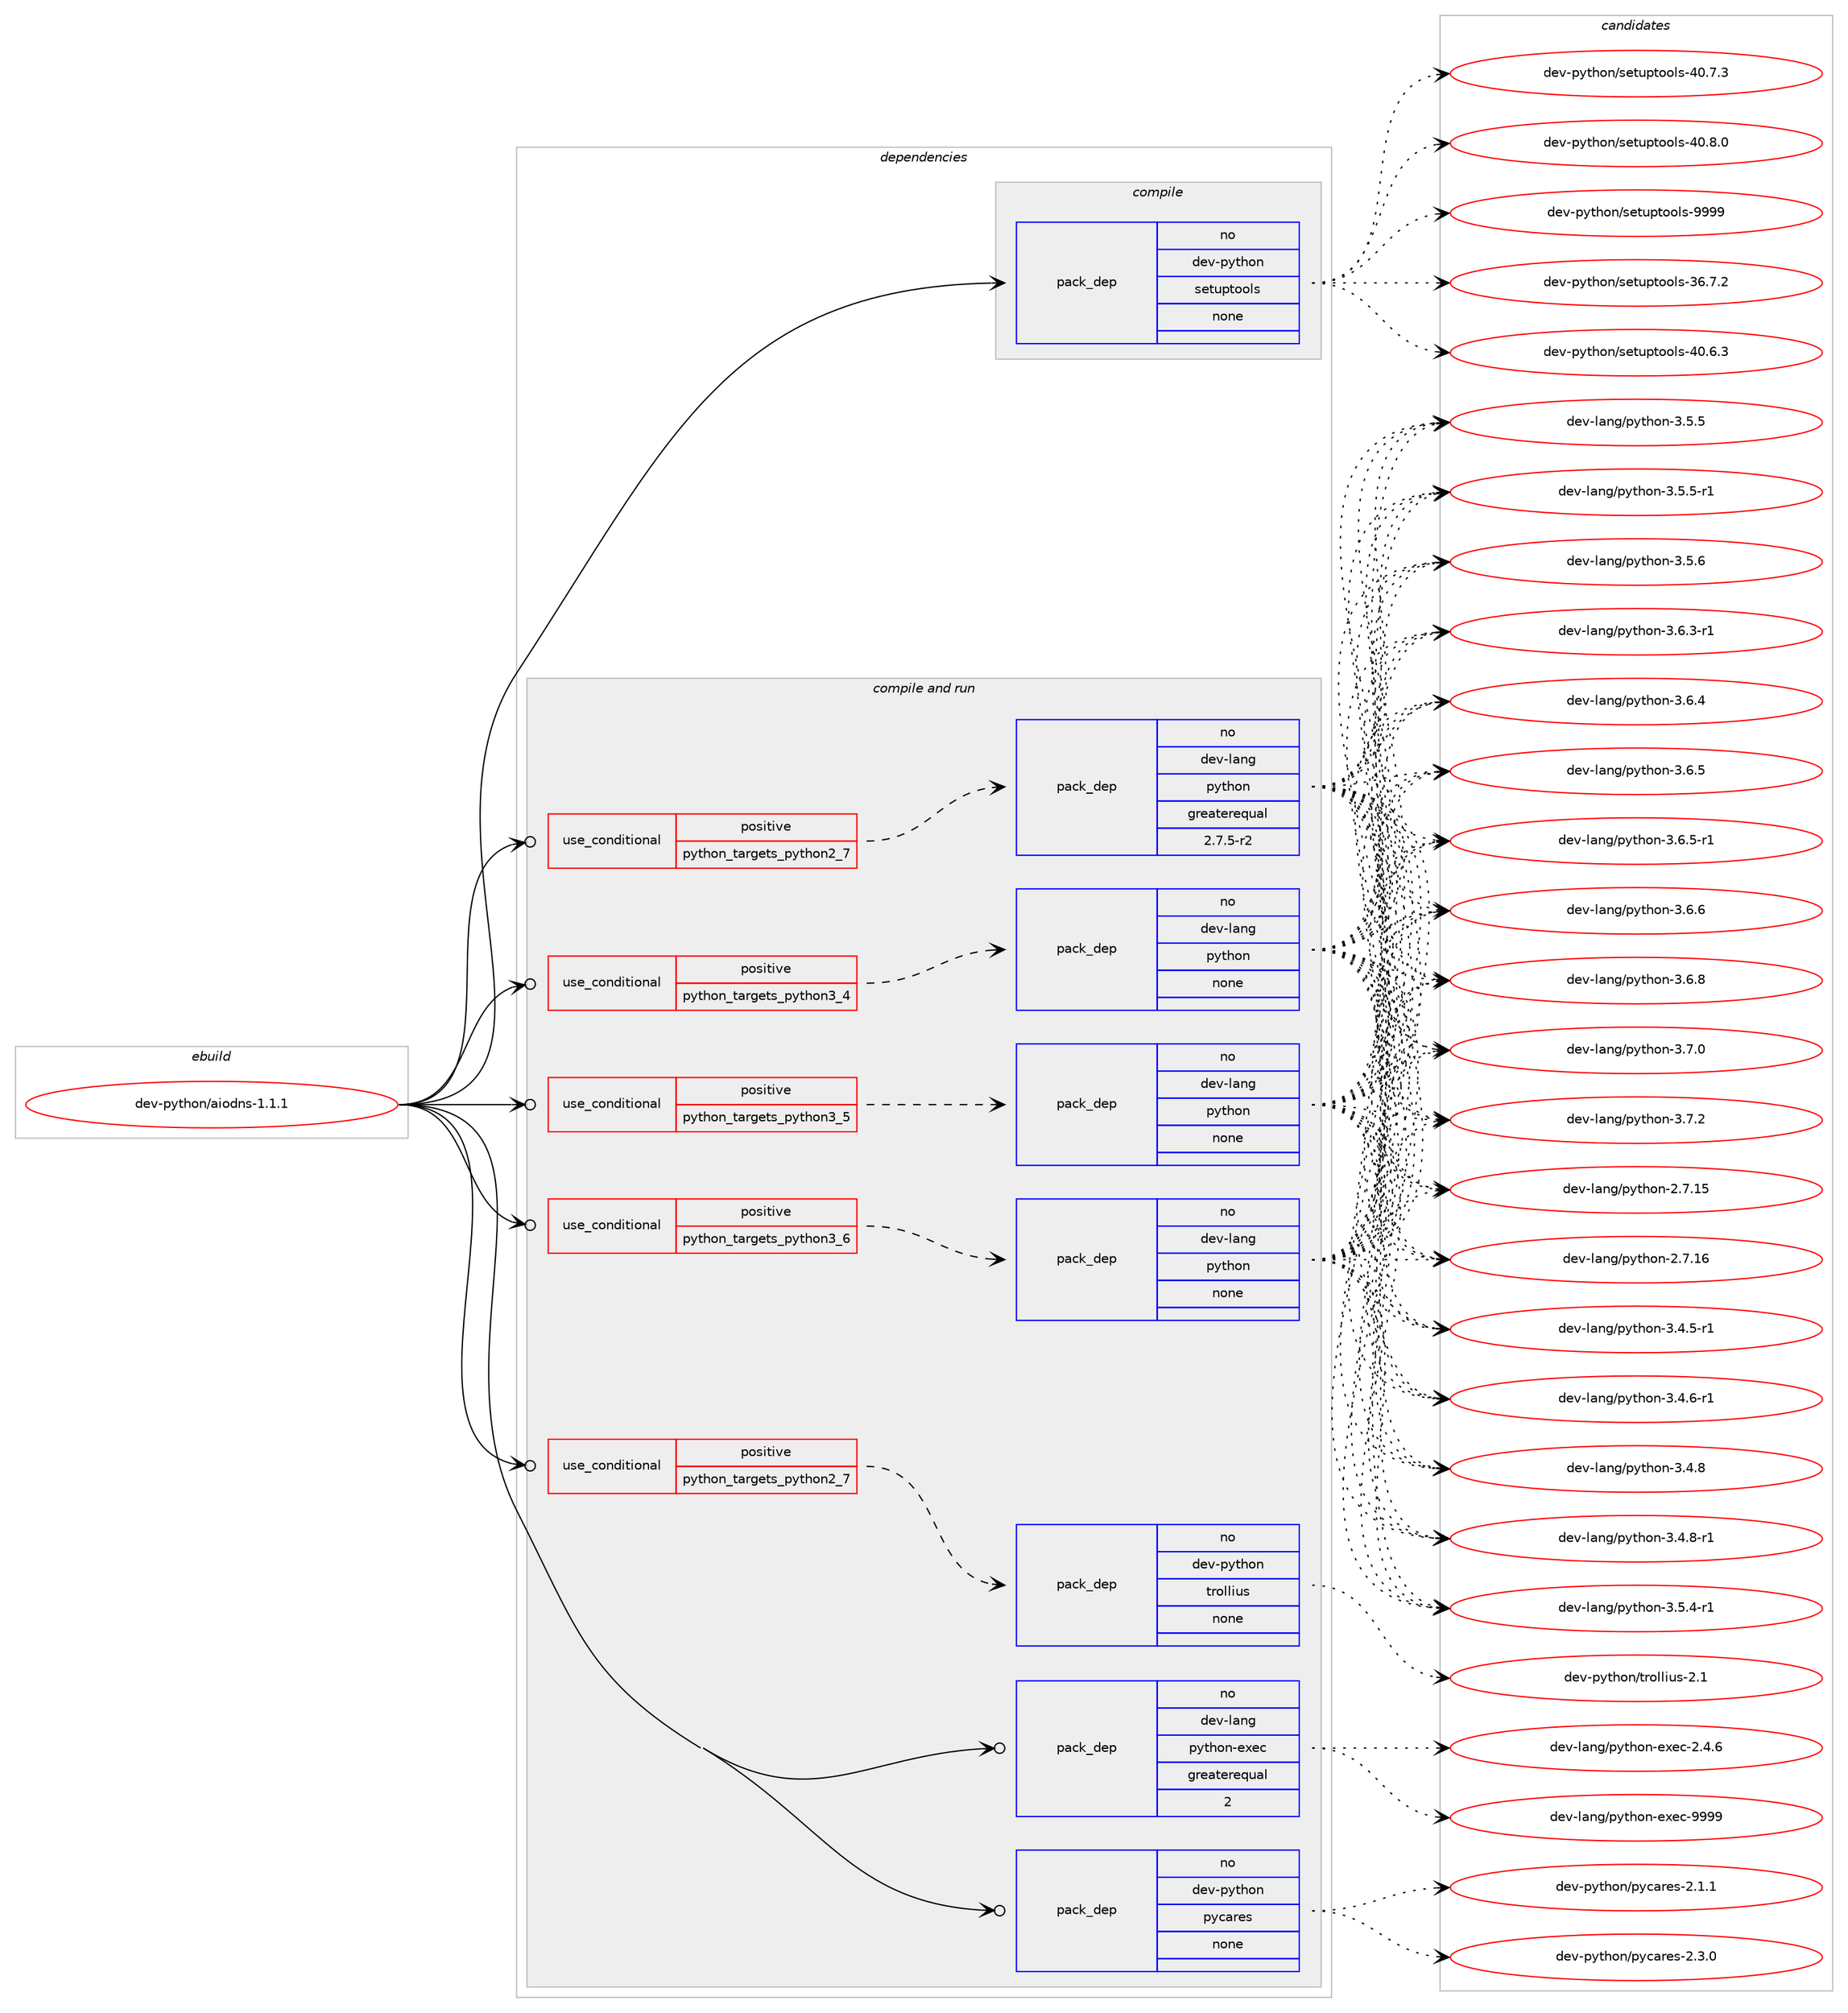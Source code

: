 digraph prolog {

# *************
# Graph options
# *************

newrank=true;
concentrate=true;
compound=true;
graph [rankdir=LR,fontname=Helvetica,fontsize=10,ranksep=1.5];#, ranksep=2.5, nodesep=0.2];
edge  [arrowhead=vee];
node  [fontname=Helvetica,fontsize=10];

# **********
# The ebuild
# **********

subgraph cluster_leftcol {
color=gray;
rank=same;
label=<<i>ebuild</i>>;
id [label="dev-python/aiodns-1.1.1", color=red, width=4, href="../dev-python/aiodns-1.1.1.svg"];
}

# ****************
# The dependencies
# ****************

subgraph cluster_midcol {
color=gray;
label=<<i>dependencies</i>>;
subgraph cluster_compile {
fillcolor="#eeeeee";
style=filled;
label=<<i>compile</i>>;
subgraph pack1003833 {
dependency1397651 [label=<<TABLE BORDER="0" CELLBORDER="1" CELLSPACING="0" CELLPADDING="4" WIDTH="220"><TR><TD ROWSPAN="6" CELLPADDING="30">pack_dep</TD></TR><TR><TD WIDTH="110">no</TD></TR><TR><TD>dev-python</TD></TR><TR><TD>setuptools</TD></TR><TR><TD>none</TD></TR><TR><TD></TD></TR></TABLE>>, shape=none, color=blue];
}
id:e -> dependency1397651:w [weight=20,style="solid",arrowhead="vee"];
}
subgraph cluster_compileandrun {
fillcolor="#eeeeee";
style=filled;
label=<<i>compile and run</i>>;
subgraph cond370593 {
dependency1397652 [label=<<TABLE BORDER="0" CELLBORDER="1" CELLSPACING="0" CELLPADDING="4"><TR><TD ROWSPAN="3" CELLPADDING="10">use_conditional</TD></TR><TR><TD>positive</TD></TR><TR><TD>python_targets_python2_7</TD></TR></TABLE>>, shape=none, color=red];
subgraph pack1003834 {
dependency1397653 [label=<<TABLE BORDER="0" CELLBORDER="1" CELLSPACING="0" CELLPADDING="4" WIDTH="220"><TR><TD ROWSPAN="6" CELLPADDING="30">pack_dep</TD></TR><TR><TD WIDTH="110">no</TD></TR><TR><TD>dev-lang</TD></TR><TR><TD>python</TD></TR><TR><TD>greaterequal</TD></TR><TR><TD>2.7.5-r2</TD></TR></TABLE>>, shape=none, color=blue];
}
dependency1397652:e -> dependency1397653:w [weight=20,style="dashed",arrowhead="vee"];
}
id:e -> dependency1397652:w [weight=20,style="solid",arrowhead="odotvee"];
subgraph cond370594 {
dependency1397654 [label=<<TABLE BORDER="0" CELLBORDER="1" CELLSPACING="0" CELLPADDING="4"><TR><TD ROWSPAN="3" CELLPADDING="10">use_conditional</TD></TR><TR><TD>positive</TD></TR><TR><TD>python_targets_python2_7</TD></TR></TABLE>>, shape=none, color=red];
subgraph pack1003835 {
dependency1397655 [label=<<TABLE BORDER="0" CELLBORDER="1" CELLSPACING="0" CELLPADDING="4" WIDTH="220"><TR><TD ROWSPAN="6" CELLPADDING="30">pack_dep</TD></TR><TR><TD WIDTH="110">no</TD></TR><TR><TD>dev-python</TD></TR><TR><TD>trollius</TD></TR><TR><TD>none</TD></TR><TR><TD></TD></TR></TABLE>>, shape=none, color=blue];
}
dependency1397654:e -> dependency1397655:w [weight=20,style="dashed",arrowhead="vee"];
}
id:e -> dependency1397654:w [weight=20,style="solid",arrowhead="odotvee"];
subgraph cond370595 {
dependency1397656 [label=<<TABLE BORDER="0" CELLBORDER="1" CELLSPACING="0" CELLPADDING="4"><TR><TD ROWSPAN="3" CELLPADDING="10">use_conditional</TD></TR><TR><TD>positive</TD></TR><TR><TD>python_targets_python3_4</TD></TR></TABLE>>, shape=none, color=red];
subgraph pack1003836 {
dependency1397657 [label=<<TABLE BORDER="0" CELLBORDER="1" CELLSPACING="0" CELLPADDING="4" WIDTH="220"><TR><TD ROWSPAN="6" CELLPADDING="30">pack_dep</TD></TR><TR><TD WIDTH="110">no</TD></TR><TR><TD>dev-lang</TD></TR><TR><TD>python</TD></TR><TR><TD>none</TD></TR><TR><TD></TD></TR></TABLE>>, shape=none, color=blue];
}
dependency1397656:e -> dependency1397657:w [weight=20,style="dashed",arrowhead="vee"];
}
id:e -> dependency1397656:w [weight=20,style="solid",arrowhead="odotvee"];
subgraph cond370596 {
dependency1397658 [label=<<TABLE BORDER="0" CELLBORDER="1" CELLSPACING="0" CELLPADDING="4"><TR><TD ROWSPAN="3" CELLPADDING="10">use_conditional</TD></TR><TR><TD>positive</TD></TR><TR><TD>python_targets_python3_5</TD></TR></TABLE>>, shape=none, color=red];
subgraph pack1003837 {
dependency1397659 [label=<<TABLE BORDER="0" CELLBORDER="1" CELLSPACING="0" CELLPADDING="4" WIDTH="220"><TR><TD ROWSPAN="6" CELLPADDING="30">pack_dep</TD></TR><TR><TD WIDTH="110">no</TD></TR><TR><TD>dev-lang</TD></TR><TR><TD>python</TD></TR><TR><TD>none</TD></TR><TR><TD></TD></TR></TABLE>>, shape=none, color=blue];
}
dependency1397658:e -> dependency1397659:w [weight=20,style="dashed",arrowhead="vee"];
}
id:e -> dependency1397658:w [weight=20,style="solid",arrowhead="odotvee"];
subgraph cond370597 {
dependency1397660 [label=<<TABLE BORDER="0" CELLBORDER="1" CELLSPACING="0" CELLPADDING="4"><TR><TD ROWSPAN="3" CELLPADDING="10">use_conditional</TD></TR><TR><TD>positive</TD></TR><TR><TD>python_targets_python3_6</TD></TR></TABLE>>, shape=none, color=red];
subgraph pack1003838 {
dependency1397661 [label=<<TABLE BORDER="0" CELLBORDER="1" CELLSPACING="0" CELLPADDING="4" WIDTH="220"><TR><TD ROWSPAN="6" CELLPADDING="30">pack_dep</TD></TR><TR><TD WIDTH="110">no</TD></TR><TR><TD>dev-lang</TD></TR><TR><TD>python</TD></TR><TR><TD>none</TD></TR><TR><TD></TD></TR></TABLE>>, shape=none, color=blue];
}
dependency1397660:e -> dependency1397661:w [weight=20,style="dashed",arrowhead="vee"];
}
id:e -> dependency1397660:w [weight=20,style="solid",arrowhead="odotvee"];
subgraph pack1003839 {
dependency1397662 [label=<<TABLE BORDER="0" CELLBORDER="1" CELLSPACING="0" CELLPADDING="4" WIDTH="220"><TR><TD ROWSPAN="6" CELLPADDING="30">pack_dep</TD></TR><TR><TD WIDTH="110">no</TD></TR><TR><TD>dev-lang</TD></TR><TR><TD>python-exec</TD></TR><TR><TD>greaterequal</TD></TR><TR><TD>2</TD></TR></TABLE>>, shape=none, color=blue];
}
id:e -> dependency1397662:w [weight=20,style="solid",arrowhead="odotvee"];
subgraph pack1003840 {
dependency1397663 [label=<<TABLE BORDER="0" CELLBORDER="1" CELLSPACING="0" CELLPADDING="4" WIDTH="220"><TR><TD ROWSPAN="6" CELLPADDING="30">pack_dep</TD></TR><TR><TD WIDTH="110">no</TD></TR><TR><TD>dev-python</TD></TR><TR><TD>pycares</TD></TR><TR><TD>none</TD></TR><TR><TD></TD></TR></TABLE>>, shape=none, color=blue];
}
id:e -> dependency1397663:w [weight=20,style="solid",arrowhead="odotvee"];
}
subgraph cluster_run {
fillcolor="#eeeeee";
style=filled;
label=<<i>run</i>>;
}
}

# **************
# The candidates
# **************

subgraph cluster_choices {
rank=same;
color=gray;
label=<<i>candidates</i>>;

subgraph choice1003833 {
color=black;
nodesep=1;
choice100101118451121211161041111104711510111611711211611111110811545515446554650 [label="dev-python/setuptools-36.7.2", color=red, width=4,href="../dev-python/setuptools-36.7.2.svg"];
choice100101118451121211161041111104711510111611711211611111110811545524846544651 [label="dev-python/setuptools-40.6.3", color=red, width=4,href="../dev-python/setuptools-40.6.3.svg"];
choice100101118451121211161041111104711510111611711211611111110811545524846554651 [label="dev-python/setuptools-40.7.3", color=red, width=4,href="../dev-python/setuptools-40.7.3.svg"];
choice100101118451121211161041111104711510111611711211611111110811545524846564648 [label="dev-python/setuptools-40.8.0", color=red, width=4,href="../dev-python/setuptools-40.8.0.svg"];
choice10010111845112121116104111110471151011161171121161111111081154557575757 [label="dev-python/setuptools-9999", color=red, width=4,href="../dev-python/setuptools-9999.svg"];
dependency1397651:e -> choice100101118451121211161041111104711510111611711211611111110811545515446554650:w [style=dotted,weight="100"];
dependency1397651:e -> choice100101118451121211161041111104711510111611711211611111110811545524846544651:w [style=dotted,weight="100"];
dependency1397651:e -> choice100101118451121211161041111104711510111611711211611111110811545524846554651:w [style=dotted,weight="100"];
dependency1397651:e -> choice100101118451121211161041111104711510111611711211611111110811545524846564648:w [style=dotted,weight="100"];
dependency1397651:e -> choice10010111845112121116104111110471151011161171121161111111081154557575757:w [style=dotted,weight="100"];
}
subgraph choice1003834 {
color=black;
nodesep=1;
choice10010111845108971101034711212111610411111045504655464953 [label="dev-lang/python-2.7.15", color=red, width=4,href="../dev-lang/python-2.7.15.svg"];
choice10010111845108971101034711212111610411111045504655464954 [label="dev-lang/python-2.7.16", color=red, width=4,href="../dev-lang/python-2.7.16.svg"];
choice1001011184510897110103471121211161041111104551465246534511449 [label="dev-lang/python-3.4.5-r1", color=red, width=4,href="../dev-lang/python-3.4.5-r1.svg"];
choice1001011184510897110103471121211161041111104551465246544511449 [label="dev-lang/python-3.4.6-r1", color=red, width=4,href="../dev-lang/python-3.4.6-r1.svg"];
choice100101118451089711010347112121116104111110455146524656 [label="dev-lang/python-3.4.8", color=red, width=4,href="../dev-lang/python-3.4.8.svg"];
choice1001011184510897110103471121211161041111104551465246564511449 [label="dev-lang/python-3.4.8-r1", color=red, width=4,href="../dev-lang/python-3.4.8-r1.svg"];
choice1001011184510897110103471121211161041111104551465346524511449 [label="dev-lang/python-3.5.4-r1", color=red, width=4,href="../dev-lang/python-3.5.4-r1.svg"];
choice100101118451089711010347112121116104111110455146534653 [label="dev-lang/python-3.5.5", color=red, width=4,href="../dev-lang/python-3.5.5.svg"];
choice1001011184510897110103471121211161041111104551465346534511449 [label="dev-lang/python-3.5.5-r1", color=red, width=4,href="../dev-lang/python-3.5.5-r1.svg"];
choice100101118451089711010347112121116104111110455146534654 [label="dev-lang/python-3.5.6", color=red, width=4,href="../dev-lang/python-3.5.6.svg"];
choice1001011184510897110103471121211161041111104551465446514511449 [label="dev-lang/python-3.6.3-r1", color=red, width=4,href="../dev-lang/python-3.6.3-r1.svg"];
choice100101118451089711010347112121116104111110455146544652 [label="dev-lang/python-3.6.4", color=red, width=4,href="../dev-lang/python-3.6.4.svg"];
choice100101118451089711010347112121116104111110455146544653 [label="dev-lang/python-3.6.5", color=red, width=4,href="../dev-lang/python-3.6.5.svg"];
choice1001011184510897110103471121211161041111104551465446534511449 [label="dev-lang/python-3.6.5-r1", color=red, width=4,href="../dev-lang/python-3.6.5-r1.svg"];
choice100101118451089711010347112121116104111110455146544654 [label="dev-lang/python-3.6.6", color=red, width=4,href="../dev-lang/python-3.6.6.svg"];
choice100101118451089711010347112121116104111110455146544656 [label="dev-lang/python-3.6.8", color=red, width=4,href="../dev-lang/python-3.6.8.svg"];
choice100101118451089711010347112121116104111110455146554648 [label="dev-lang/python-3.7.0", color=red, width=4,href="../dev-lang/python-3.7.0.svg"];
choice100101118451089711010347112121116104111110455146554650 [label="dev-lang/python-3.7.2", color=red, width=4,href="../dev-lang/python-3.7.2.svg"];
dependency1397653:e -> choice10010111845108971101034711212111610411111045504655464953:w [style=dotted,weight="100"];
dependency1397653:e -> choice10010111845108971101034711212111610411111045504655464954:w [style=dotted,weight="100"];
dependency1397653:e -> choice1001011184510897110103471121211161041111104551465246534511449:w [style=dotted,weight="100"];
dependency1397653:e -> choice1001011184510897110103471121211161041111104551465246544511449:w [style=dotted,weight="100"];
dependency1397653:e -> choice100101118451089711010347112121116104111110455146524656:w [style=dotted,weight="100"];
dependency1397653:e -> choice1001011184510897110103471121211161041111104551465246564511449:w [style=dotted,weight="100"];
dependency1397653:e -> choice1001011184510897110103471121211161041111104551465346524511449:w [style=dotted,weight="100"];
dependency1397653:e -> choice100101118451089711010347112121116104111110455146534653:w [style=dotted,weight="100"];
dependency1397653:e -> choice1001011184510897110103471121211161041111104551465346534511449:w [style=dotted,weight="100"];
dependency1397653:e -> choice100101118451089711010347112121116104111110455146534654:w [style=dotted,weight="100"];
dependency1397653:e -> choice1001011184510897110103471121211161041111104551465446514511449:w [style=dotted,weight="100"];
dependency1397653:e -> choice100101118451089711010347112121116104111110455146544652:w [style=dotted,weight="100"];
dependency1397653:e -> choice100101118451089711010347112121116104111110455146544653:w [style=dotted,weight="100"];
dependency1397653:e -> choice1001011184510897110103471121211161041111104551465446534511449:w [style=dotted,weight="100"];
dependency1397653:e -> choice100101118451089711010347112121116104111110455146544654:w [style=dotted,weight="100"];
dependency1397653:e -> choice100101118451089711010347112121116104111110455146544656:w [style=dotted,weight="100"];
dependency1397653:e -> choice100101118451089711010347112121116104111110455146554648:w [style=dotted,weight="100"];
dependency1397653:e -> choice100101118451089711010347112121116104111110455146554650:w [style=dotted,weight="100"];
}
subgraph choice1003835 {
color=black;
nodesep=1;
choice100101118451121211161041111104711611411110810810511711545504649 [label="dev-python/trollius-2.1", color=red, width=4,href="../dev-python/trollius-2.1.svg"];
dependency1397655:e -> choice100101118451121211161041111104711611411110810810511711545504649:w [style=dotted,weight="100"];
}
subgraph choice1003836 {
color=black;
nodesep=1;
choice10010111845108971101034711212111610411111045504655464953 [label="dev-lang/python-2.7.15", color=red, width=4,href="../dev-lang/python-2.7.15.svg"];
choice10010111845108971101034711212111610411111045504655464954 [label="dev-lang/python-2.7.16", color=red, width=4,href="../dev-lang/python-2.7.16.svg"];
choice1001011184510897110103471121211161041111104551465246534511449 [label="dev-lang/python-3.4.5-r1", color=red, width=4,href="../dev-lang/python-3.4.5-r1.svg"];
choice1001011184510897110103471121211161041111104551465246544511449 [label="dev-lang/python-3.4.6-r1", color=red, width=4,href="../dev-lang/python-3.4.6-r1.svg"];
choice100101118451089711010347112121116104111110455146524656 [label="dev-lang/python-3.4.8", color=red, width=4,href="../dev-lang/python-3.4.8.svg"];
choice1001011184510897110103471121211161041111104551465246564511449 [label="dev-lang/python-3.4.8-r1", color=red, width=4,href="../dev-lang/python-3.4.8-r1.svg"];
choice1001011184510897110103471121211161041111104551465346524511449 [label="dev-lang/python-3.5.4-r1", color=red, width=4,href="../dev-lang/python-3.5.4-r1.svg"];
choice100101118451089711010347112121116104111110455146534653 [label="dev-lang/python-3.5.5", color=red, width=4,href="../dev-lang/python-3.5.5.svg"];
choice1001011184510897110103471121211161041111104551465346534511449 [label="dev-lang/python-3.5.5-r1", color=red, width=4,href="../dev-lang/python-3.5.5-r1.svg"];
choice100101118451089711010347112121116104111110455146534654 [label="dev-lang/python-3.5.6", color=red, width=4,href="../dev-lang/python-3.5.6.svg"];
choice1001011184510897110103471121211161041111104551465446514511449 [label="dev-lang/python-3.6.3-r1", color=red, width=4,href="../dev-lang/python-3.6.3-r1.svg"];
choice100101118451089711010347112121116104111110455146544652 [label="dev-lang/python-3.6.4", color=red, width=4,href="../dev-lang/python-3.6.4.svg"];
choice100101118451089711010347112121116104111110455146544653 [label="dev-lang/python-3.6.5", color=red, width=4,href="../dev-lang/python-3.6.5.svg"];
choice1001011184510897110103471121211161041111104551465446534511449 [label="dev-lang/python-3.6.5-r1", color=red, width=4,href="../dev-lang/python-3.6.5-r1.svg"];
choice100101118451089711010347112121116104111110455146544654 [label="dev-lang/python-3.6.6", color=red, width=4,href="../dev-lang/python-3.6.6.svg"];
choice100101118451089711010347112121116104111110455146544656 [label="dev-lang/python-3.6.8", color=red, width=4,href="../dev-lang/python-3.6.8.svg"];
choice100101118451089711010347112121116104111110455146554648 [label="dev-lang/python-3.7.0", color=red, width=4,href="../dev-lang/python-3.7.0.svg"];
choice100101118451089711010347112121116104111110455146554650 [label="dev-lang/python-3.7.2", color=red, width=4,href="../dev-lang/python-3.7.2.svg"];
dependency1397657:e -> choice10010111845108971101034711212111610411111045504655464953:w [style=dotted,weight="100"];
dependency1397657:e -> choice10010111845108971101034711212111610411111045504655464954:w [style=dotted,weight="100"];
dependency1397657:e -> choice1001011184510897110103471121211161041111104551465246534511449:w [style=dotted,weight="100"];
dependency1397657:e -> choice1001011184510897110103471121211161041111104551465246544511449:w [style=dotted,weight="100"];
dependency1397657:e -> choice100101118451089711010347112121116104111110455146524656:w [style=dotted,weight="100"];
dependency1397657:e -> choice1001011184510897110103471121211161041111104551465246564511449:w [style=dotted,weight="100"];
dependency1397657:e -> choice1001011184510897110103471121211161041111104551465346524511449:w [style=dotted,weight="100"];
dependency1397657:e -> choice100101118451089711010347112121116104111110455146534653:w [style=dotted,weight="100"];
dependency1397657:e -> choice1001011184510897110103471121211161041111104551465346534511449:w [style=dotted,weight="100"];
dependency1397657:e -> choice100101118451089711010347112121116104111110455146534654:w [style=dotted,weight="100"];
dependency1397657:e -> choice1001011184510897110103471121211161041111104551465446514511449:w [style=dotted,weight="100"];
dependency1397657:e -> choice100101118451089711010347112121116104111110455146544652:w [style=dotted,weight="100"];
dependency1397657:e -> choice100101118451089711010347112121116104111110455146544653:w [style=dotted,weight="100"];
dependency1397657:e -> choice1001011184510897110103471121211161041111104551465446534511449:w [style=dotted,weight="100"];
dependency1397657:e -> choice100101118451089711010347112121116104111110455146544654:w [style=dotted,weight="100"];
dependency1397657:e -> choice100101118451089711010347112121116104111110455146544656:w [style=dotted,weight="100"];
dependency1397657:e -> choice100101118451089711010347112121116104111110455146554648:w [style=dotted,weight="100"];
dependency1397657:e -> choice100101118451089711010347112121116104111110455146554650:w [style=dotted,weight="100"];
}
subgraph choice1003837 {
color=black;
nodesep=1;
choice10010111845108971101034711212111610411111045504655464953 [label="dev-lang/python-2.7.15", color=red, width=4,href="../dev-lang/python-2.7.15.svg"];
choice10010111845108971101034711212111610411111045504655464954 [label="dev-lang/python-2.7.16", color=red, width=4,href="../dev-lang/python-2.7.16.svg"];
choice1001011184510897110103471121211161041111104551465246534511449 [label="dev-lang/python-3.4.5-r1", color=red, width=4,href="../dev-lang/python-3.4.5-r1.svg"];
choice1001011184510897110103471121211161041111104551465246544511449 [label="dev-lang/python-3.4.6-r1", color=red, width=4,href="../dev-lang/python-3.4.6-r1.svg"];
choice100101118451089711010347112121116104111110455146524656 [label="dev-lang/python-3.4.8", color=red, width=4,href="../dev-lang/python-3.4.8.svg"];
choice1001011184510897110103471121211161041111104551465246564511449 [label="dev-lang/python-3.4.8-r1", color=red, width=4,href="../dev-lang/python-3.4.8-r1.svg"];
choice1001011184510897110103471121211161041111104551465346524511449 [label="dev-lang/python-3.5.4-r1", color=red, width=4,href="../dev-lang/python-3.5.4-r1.svg"];
choice100101118451089711010347112121116104111110455146534653 [label="dev-lang/python-3.5.5", color=red, width=4,href="../dev-lang/python-3.5.5.svg"];
choice1001011184510897110103471121211161041111104551465346534511449 [label="dev-lang/python-3.5.5-r1", color=red, width=4,href="../dev-lang/python-3.5.5-r1.svg"];
choice100101118451089711010347112121116104111110455146534654 [label="dev-lang/python-3.5.6", color=red, width=4,href="../dev-lang/python-3.5.6.svg"];
choice1001011184510897110103471121211161041111104551465446514511449 [label="dev-lang/python-3.6.3-r1", color=red, width=4,href="../dev-lang/python-3.6.3-r1.svg"];
choice100101118451089711010347112121116104111110455146544652 [label="dev-lang/python-3.6.4", color=red, width=4,href="../dev-lang/python-3.6.4.svg"];
choice100101118451089711010347112121116104111110455146544653 [label="dev-lang/python-3.6.5", color=red, width=4,href="../dev-lang/python-3.6.5.svg"];
choice1001011184510897110103471121211161041111104551465446534511449 [label="dev-lang/python-3.6.5-r1", color=red, width=4,href="../dev-lang/python-3.6.5-r1.svg"];
choice100101118451089711010347112121116104111110455146544654 [label="dev-lang/python-3.6.6", color=red, width=4,href="../dev-lang/python-3.6.6.svg"];
choice100101118451089711010347112121116104111110455146544656 [label="dev-lang/python-3.6.8", color=red, width=4,href="../dev-lang/python-3.6.8.svg"];
choice100101118451089711010347112121116104111110455146554648 [label="dev-lang/python-3.7.0", color=red, width=4,href="../dev-lang/python-3.7.0.svg"];
choice100101118451089711010347112121116104111110455146554650 [label="dev-lang/python-3.7.2", color=red, width=4,href="../dev-lang/python-3.7.2.svg"];
dependency1397659:e -> choice10010111845108971101034711212111610411111045504655464953:w [style=dotted,weight="100"];
dependency1397659:e -> choice10010111845108971101034711212111610411111045504655464954:w [style=dotted,weight="100"];
dependency1397659:e -> choice1001011184510897110103471121211161041111104551465246534511449:w [style=dotted,weight="100"];
dependency1397659:e -> choice1001011184510897110103471121211161041111104551465246544511449:w [style=dotted,weight="100"];
dependency1397659:e -> choice100101118451089711010347112121116104111110455146524656:w [style=dotted,weight="100"];
dependency1397659:e -> choice1001011184510897110103471121211161041111104551465246564511449:w [style=dotted,weight="100"];
dependency1397659:e -> choice1001011184510897110103471121211161041111104551465346524511449:w [style=dotted,weight="100"];
dependency1397659:e -> choice100101118451089711010347112121116104111110455146534653:w [style=dotted,weight="100"];
dependency1397659:e -> choice1001011184510897110103471121211161041111104551465346534511449:w [style=dotted,weight="100"];
dependency1397659:e -> choice100101118451089711010347112121116104111110455146534654:w [style=dotted,weight="100"];
dependency1397659:e -> choice1001011184510897110103471121211161041111104551465446514511449:w [style=dotted,weight="100"];
dependency1397659:e -> choice100101118451089711010347112121116104111110455146544652:w [style=dotted,weight="100"];
dependency1397659:e -> choice100101118451089711010347112121116104111110455146544653:w [style=dotted,weight="100"];
dependency1397659:e -> choice1001011184510897110103471121211161041111104551465446534511449:w [style=dotted,weight="100"];
dependency1397659:e -> choice100101118451089711010347112121116104111110455146544654:w [style=dotted,weight="100"];
dependency1397659:e -> choice100101118451089711010347112121116104111110455146544656:w [style=dotted,weight="100"];
dependency1397659:e -> choice100101118451089711010347112121116104111110455146554648:w [style=dotted,weight="100"];
dependency1397659:e -> choice100101118451089711010347112121116104111110455146554650:w [style=dotted,weight="100"];
}
subgraph choice1003838 {
color=black;
nodesep=1;
choice10010111845108971101034711212111610411111045504655464953 [label="dev-lang/python-2.7.15", color=red, width=4,href="../dev-lang/python-2.7.15.svg"];
choice10010111845108971101034711212111610411111045504655464954 [label="dev-lang/python-2.7.16", color=red, width=4,href="../dev-lang/python-2.7.16.svg"];
choice1001011184510897110103471121211161041111104551465246534511449 [label="dev-lang/python-3.4.5-r1", color=red, width=4,href="../dev-lang/python-3.4.5-r1.svg"];
choice1001011184510897110103471121211161041111104551465246544511449 [label="dev-lang/python-3.4.6-r1", color=red, width=4,href="../dev-lang/python-3.4.6-r1.svg"];
choice100101118451089711010347112121116104111110455146524656 [label="dev-lang/python-3.4.8", color=red, width=4,href="../dev-lang/python-3.4.8.svg"];
choice1001011184510897110103471121211161041111104551465246564511449 [label="dev-lang/python-3.4.8-r1", color=red, width=4,href="../dev-lang/python-3.4.8-r1.svg"];
choice1001011184510897110103471121211161041111104551465346524511449 [label="dev-lang/python-3.5.4-r1", color=red, width=4,href="../dev-lang/python-3.5.4-r1.svg"];
choice100101118451089711010347112121116104111110455146534653 [label="dev-lang/python-3.5.5", color=red, width=4,href="../dev-lang/python-3.5.5.svg"];
choice1001011184510897110103471121211161041111104551465346534511449 [label="dev-lang/python-3.5.5-r1", color=red, width=4,href="../dev-lang/python-3.5.5-r1.svg"];
choice100101118451089711010347112121116104111110455146534654 [label="dev-lang/python-3.5.6", color=red, width=4,href="../dev-lang/python-3.5.6.svg"];
choice1001011184510897110103471121211161041111104551465446514511449 [label="dev-lang/python-3.6.3-r1", color=red, width=4,href="../dev-lang/python-3.6.3-r1.svg"];
choice100101118451089711010347112121116104111110455146544652 [label="dev-lang/python-3.6.4", color=red, width=4,href="../dev-lang/python-3.6.4.svg"];
choice100101118451089711010347112121116104111110455146544653 [label="dev-lang/python-3.6.5", color=red, width=4,href="../dev-lang/python-3.6.5.svg"];
choice1001011184510897110103471121211161041111104551465446534511449 [label="dev-lang/python-3.6.5-r1", color=red, width=4,href="../dev-lang/python-3.6.5-r1.svg"];
choice100101118451089711010347112121116104111110455146544654 [label="dev-lang/python-3.6.6", color=red, width=4,href="../dev-lang/python-3.6.6.svg"];
choice100101118451089711010347112121116104111110455146544656 [label="dev-lang/python-3.6.8", color=red, width=4,href="../dev-lang/python-3.6.8.svg"];
choice100101118451089711010347112121116104111110455146554648 [label="dev-lang/python-3.7.0", color=red, width=4,href="../dev-lang/python-3.7.0.svg"];
choice100101118451089711010347112121116104111110455146554650 [label="dev-lang/python-3.7.2", color=red, width=4,href="../dev-lang/python-3.7.2.svg"];
dependency1397661:e -> choice10010111845108971101034711212111610411111045504655464953:w [style=dotted,weight="100"];
dependency1397661:e -> choice10010111845108971101034711212111610411111045504655464954:w [style=dotted,weight="100"];
dependency1397661:e -> choice1001011184510897110103471121211161041111104551465246534511449:w [style=dotted,weight="100"];
dependency1397661:e -> choice1001011184510897110103471121211161041111104551465246544511449:w [style=dotted,weight="100"];
dependency1397661:e -> choice100101118451089711010347112121116104111110455146524656:w [style=dotted,weight="100"];
dependency1397661:e -> choice1001011184510897110103471121211161041111104551465246564511449:w [style=dotted,weight="100"];
dependency1397661:e -> choice1001011184510897110103471121211161041111104551465346524511449:w [style=dotted,weight="100"];
dependency1397661:e -> choice100101118451089711010347112121116104111110455146534653:w [style=dotted,weight="100"];
dependency1397661:e -> choice1001011184510897110103471121211161041111104551465346534511449:w [style=dotted,weight="100"];
dependency1397661:e -> choice100101118451089711010347112121116104111110455146534654:w [style=dotted,weight="100"];
dependency1397661:e -> choice1001011184510897110103471121211161041111104551465446514511449:w [style=dotted,weight="100"];
dependency1397661:e -> choice100101118451089711010347112121116104111110455146544652:w [style=dotted,weight="100"];
dependency1397661:e -> choice100101118451089711010347112121116104111110455146544653:w [style=dotted,weight="100"];
dependency1397661:e -> choice1001011184510897110103471121211161041111104551465446534511449:w [style=dotted,weight="100"];
dependency1397661:e -> choice100101118451089711010347112121116104111110455146544654:w [style=dotted,weight="100"];
dependency1397661:e -> choice100101118451089711010347112121116104111110455146544656:w [style=dotted,weight="100"];
dependency1397661:e -> choice100101118451089711010347112121116104111110455146554648:w [style=dotted,weight="100"];
dependency1397661:e -> choice100101118451089711010347112121116104111110455146554650:w [style=dotted,weight="100"];
}
subgraph choice1003839 {
color=black;
nodesep=1;
choice1001011184510897110103471121211161041111104510112010199455046524654 [label="dev-lang/python-exec-2.4.6", color=red, width=4,href="../dev-lang/python-exec-2.4.6.svg"];
choice10010111845108971101034711212111610411111045101120101994557575757 [label="dev-lang/python-exec-9999", color=red, width=4,href="../dev-lang/python-exec-9999.svg"];
dependency1397662:e -> choice1001011184510897110103471121211161041111104510112010199455046524654:w [style=dotted,weight="100"];
dependency1397662:e -> choice10010111845108971101034711212111610411111045101120101994557575757:w [style=dotted,weight="100"];
}
subgraph choice1003840 {
color=black;
nodesep=1;
choice10010111845112121116104111110471121219997114101115455046494649 [label="dev-python/pycares-2.1.1", color=red, width=4,href="../dev-python/pycares-2.1.1.svg"];
choice10010111845112121116104111110471121219997114101115455046514648 [label="dev-python/pycares-2.3.0", color=red, width=4,href="../dev-python/pycares-2.3.0.svg"];
dependency1397663:e -> choice10010111845112121116104111110471121219997114101115455046494649:w [style=dotted,weight="100"];
dependency1397663:e -> choice10010111845112121116104111110471121219997114101115455046514648:w [style=dotted,weight="100"];
}
}

}
